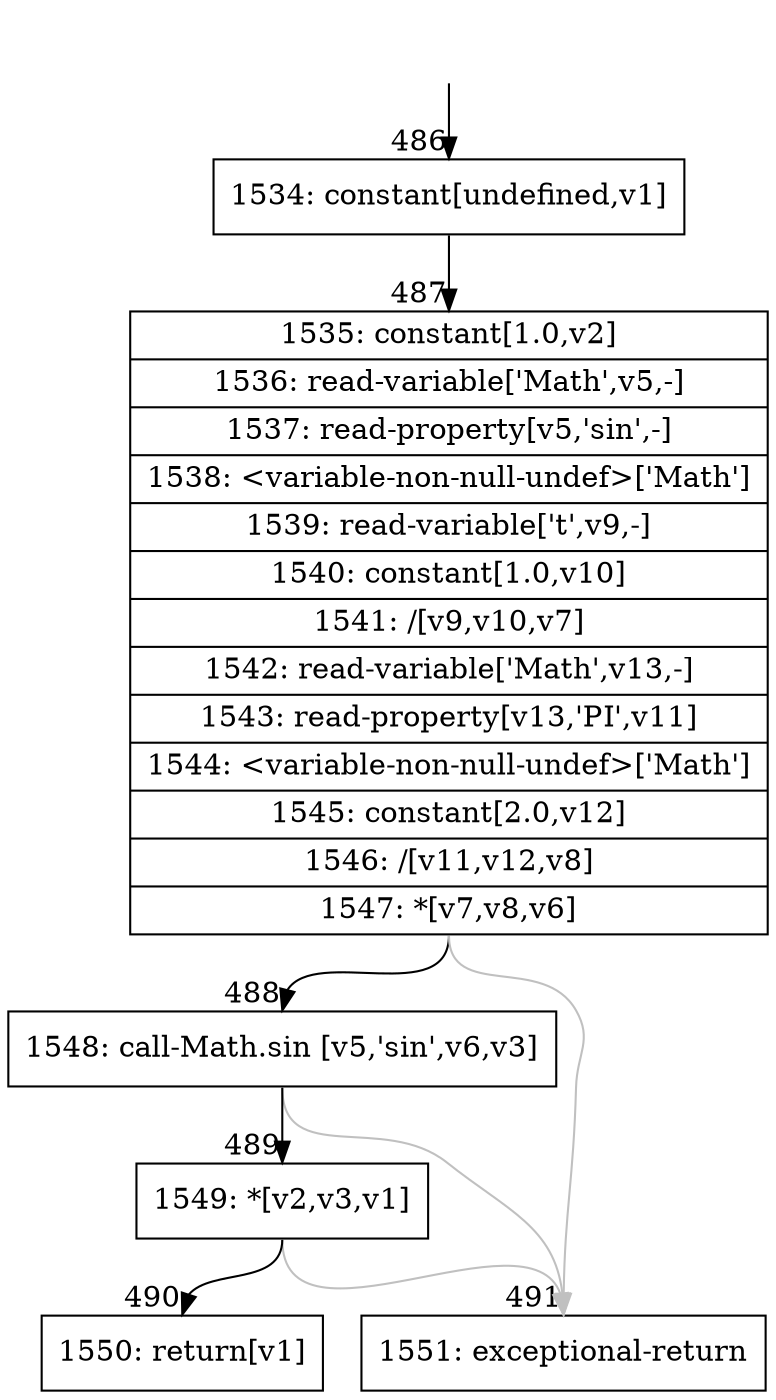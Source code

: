 digraph {
rankdir="TD"
BB_entry54[shape=none,label=""];
BB_entry54 -> BB486 [tailport=s, headport=n, headlabel="    486"]
BB486 [shape=record label="{1534: constant[undefined,v1]}" ] 
BB486 -> BB487 [tailport=s, headport=n, headlabel="      487"]
BB487 [shape=record label="{1535: constant[1.0,v2]|1536: read-variable['Math',v5,-]|1537: read-property[v5,'sin',-]|1538: \<variable-non-null-undef\>['Math']|1539: read-variable['t',v9,-]|1540: constant[1.0,v10]|1541: /[v9,v10,v7]|1542: read-variable['Math',v13,-]|1543: read-property[v13,'PI',v11]|1544: \<variable-non-null-undef\>['Math']|1545: constant[2.0,v12]|1546: /[v11,v12,v8]|1547: *[v7,v8,v6]}" ] 
BB487 -> BB488 [tailport=s, headport=n, headlabel="      488"]
BB487 -> BB491 [tailport=s, headport=n, color=gray, headlabel="      491"]
BB488 [shape=record label="{1548: call-Math.sin [v5,'sin',v6,v3]}" ] 
BB488 -> BB489 [tailport=s, headport=n, headlabel="      489"]
BB488 -> BB491 [tailport=s, headport=n, color=gray]
BB489 [shape=record label="{1549: *[v2,v3,v1]}" ] 
BB489 -> BB490 [tailport=s, headport=n, headlabel="      490"]
BB489 -> BB491 [tailport=s, headport=n, color=gray]
BB490 [shape=record label="{1550: return[v1]}" ] 
BB491 [shape=record label="{1551: exceptional-return}" ] 
//#$~ 566
}
